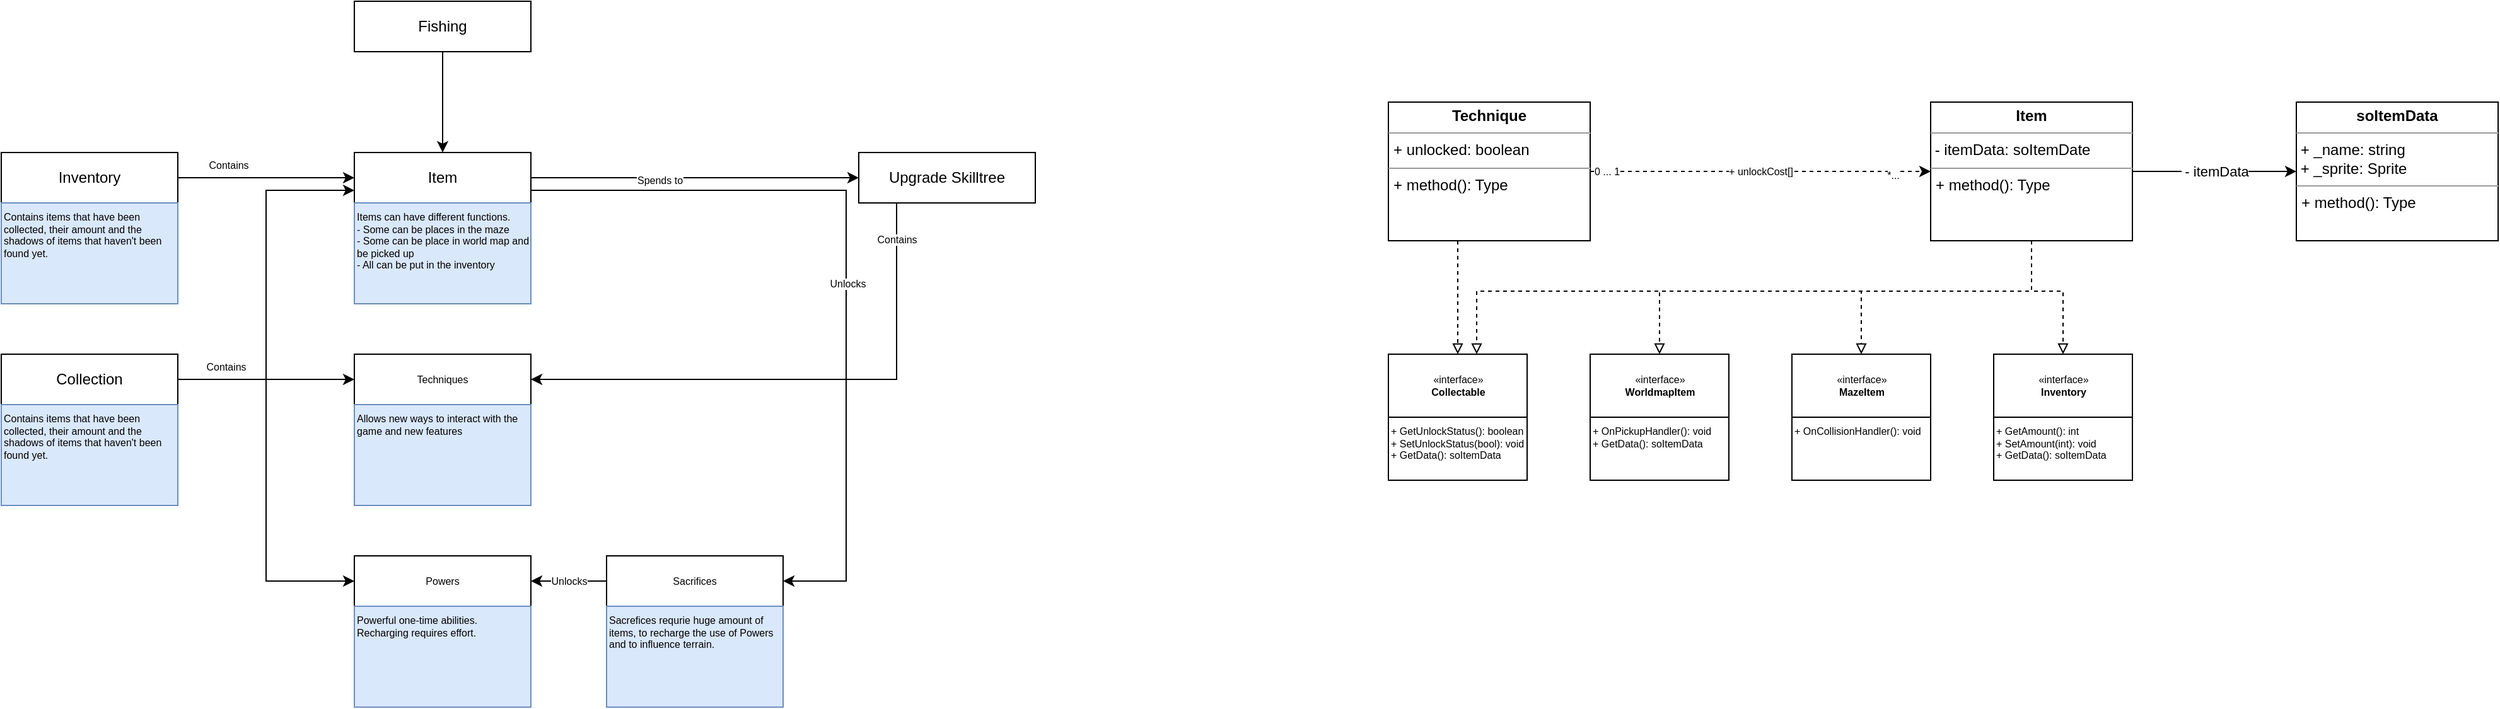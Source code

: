 <mxfile version="21.5.0" type="github">
  <diagram id="px11UpSbY-nVJOwti2Pc" name="Page-1">
    <mxGraphModel dx="575" dy="525" grid="1" gridSize="10" guides="1" tooltips="1" connect="1" arrows="1" fold="1" page="1" pageScale="1" pageWidth="850" pageHeight="1100" math="0" shadow="0">
      <root>
        <mxCell id="0" />
        <mxCell id="1" parent="0" />
        <mxCell id="JakbkevV6Aye5FfJxtAG-15" style="edgeStyle=orthogonalEdgeStyle;rounded=0;orthogonalLoop=1;jettySize=auto;html=1;fontSize=8;" parent="1" source="JakbkevV6Aye5FfJxtAG-8" target="JakbkevV6Aye5FfJxtAG-13" edge="1">
          <mxGeometry relative="1" as="geometry" />
        </mxCell>
        <mxCell id="JakbkevV6Aye5FfJxtAG-16" value="Contains" style="edgeLabel;html=1;align=center;verticalAlign=middle;resizable=0;points=[];fontSize=8;" parent="JakbkevV6Aye5FfJxtAG-15" vertex="1" connectable="0">
          <mxGeometry x="-0.218" y="-1" relative="1" as="geometry">
            <mxPoint x="-15" y="-11" as="offset" />
          </mxGeometry>
        </mxCell>
        <mxCell id="JakbkevV6Aye5FfJxtAG-8" value="Inventory" style="whiteSpace=wrap;html=1;align=center;" parent="1" vertex="1">
          <mxGeometry x="20" y="120" width="140" height="40" as="geometry" />
        </mxCell>
        <mxCell id="JakbkevV6Aye5FfJxtAG-12" value="Contains items that have been collected, their amount and the shadows of items that haven&#39;t been found yet." style="rounded=0;whiteSpace=wrap;html=1;fillColor=#dae8fc;strokeColor=#6c8ebf;align=left;verticalAlign=top;fontSize=8;shadow=0;" parent="1" vertex="1">
          <mxGeometry x="20" y="160" width="140" height="80" as="geometry" />
        </mxCell>
        <mxCell id="JakbkevV6Aye5FfJxtAG-22" style="edgeStyle=orthogonalEdgeStyle;rounded=0;orthogonalLoop=1;jettySize=auto;html=1;fontSize=8;" parent="1" source="JakbkevV6Aye5FfJxtAG-13" target="JakbkevV6Aye5FfJxtAG-21" edge="1">
          <mxGeometry relative="1" as="geometry" />
        </mxCell>
        <mxCell id="JakbkevV6Aye5FfJxtAG-23" value="Spends to" style="edgeLabel;html=1;align=center;verticalAlign=middle;resizable=0;points=[];fontSize=8;" parent="JakbkevV6Aye5FfJxtAG-22" vertex="1" connectable="0">
          <mxGeometry x="-0.218" y="-2" relative="1" as="geometry">
            <mxPoint as="offset" />
          </mxGeometry>
        </mxCell>
        <mxCell id="JakbkevV6Aye5FfJxtAG-13" value="Item" style="whiteSpace=wrap;html=1;align=center;" parent="1" vertex="1">
          <mxGeometry x="300" y="120" width="140" height="40" as="geometry" />
        </mxCell>
        <mxCell id="JakbkevV6Aye5FfJxtAG-18" style="edgeStyle=orthogonalEdgeStyle;rounded=0;orthogonalLoop=1;jettySize=auto;html=1;fontSize=8;" parent="1" source="JakbkevV6Aye5FfJxtAG-17" target="JakbkevV6Aye5FfJxtAG-13" edge="1">
          <mxGeometry relative="1" as="geometry" />
        </mxCell>
        <mxCell id="JakbkevV6Aye5FfJxtAG-17" value="Fishing" style="whiteSpace=wrap;html=1;align=center;" parent="1" vertex="1">
          <mxGeometry x="300" width="140" height="40" as="geometry" />
        </mxCell>
        <mxCell id="JakbkevV6Aye5FfJxtAG-36" style="edgeStyle=orthogonalEdgeStyle;rounded=0;orthogonalLoop=1;jettySize=auto;html=1;entryX=1;entryY=0.5;entryDx=0;entryDy=0;fontSize=8;" parent="1" source="JakbkevV6Aye5FfJxtAG-21" target="JakbkevV6Aye5FfJxtAG-30" edge="1">
          <mxGeometry relative="1" as="geometry">
            <Array as="points">
              <mxPoint x="730" y="300" />
            </Array>
          </mxGeometry>
        </mxCell>
        <mxCell id="JakbkevV6Aye5FfJxtAG-37" value="&lt;div&gt;Contains&lt;/div&gt;" style="edgeLabel;html=1;align=center;verticalAlign=middle;resizable=0;points=[];fontSize=8;" parent="JakbkevV6Aye5FfJxtAG-36" vertex="1" connectable="0">
          <mxGeometry x="-0.865" relative="1" as="geometry">
            <mxPoint as="offset" />
          </mxGeometry>
        </mxCell>
        <mxCell id="JakbkevV6Aye5FfJxtAG-41" style="edgeStyle=orthogonalEdgeStyle;rounded=0;orthogonalLoop=1;jettySize=auto;html=1;entryX=1;entryY=0.5;entryDx=0;entryDy=0;fontSize=8;exitX=1;exitY=0.75;exitDx=0;exitDy=0;" parent="1" source="JakbkevV6Aye5FfJxtAG-13" target="JakbkevV6Aye5FfJxtAG-38" edge="1">
          <mxGeometry x="-0.315" y="-50" relative="1" as="geometry">
            <Array as="points">
              <mxPoint x="690" y="150" />
              <mxPoint x="690" y="460" />
            </Array>
            <mxPoint as="offset" />
          </mxGeometry>
        </mxCell>
        <mxCell id="JakbkevV6Aye5FfJxtAG-42" value="&lt;div&gt;Unlocks&lt;/div&gt;" style="edgeLabel;html=1;align=center;verticalAlign=middle;resizable=0;points=[];fontSize=8;" parent="JakbkevV6Aye5FfJxtAG-41" vertex="1" connectable="0">
          <mxGeometry x="0.062" y="1" relative="1" as="geometry">
            <mxPoint as="offset" />
          </mxGeometry>
        </mxCell>
        <mxCell id="JakbkevV6Aye5FfJxtAG-21" value="&lt;div&gt;Upgrade Skilltree&lt;/div&gt;" style="whiteSpace=wrap;html=1;align=center;" parent="1" vertex="1">
          <mxGeometry x="700" y="120" width="140" height="40" as="geometry" />
        </mxCell>
        <mxCell id="JakbkevV6Aye5FfJxtAG-24" value="&lt;div&gt;Items can have different functions.&lt;/div&gt;&lt;div&gt;- Some can be places in the maze&lt;/div&gt;&lt;div&gt;- Some can be place in world map and be picked up&lt;/div&gt;&lt;div&gt;- All can be put in the inventory&lt;/div&gt;&lt;div&gt;&lt;br&gt;&lt;/div&gt;" style="rounded=0;whiteSpace=wrap;html=1;fillColor=#dae8fc;strokeColor=#6c8ebf;align=left;verticalAlign=top;fontSize=8;shadow=0;" parent="1" vertex="1">
          <mxGeometry x="300" y="160" width="140" height="80" as="geometry" />
        </mxCell>
        <mxCell id="JakbkevV6Aye5FfJxtAG-27" style="edgeStyle=orthogonalEdgeStyle;rounded=0;orthogonalLoop=1;jettySize=auto;html=1;entryX=0;entryY=0.75;entryDx=0;entryDy=0;fontSize=8;" parent="1" source="JakbkevV6Aye5FfJxtAG-25" target="JakbkevV6Aye5FfJxtAG-13" edge="1">
          <mxGeometry relative="1" as="geometry" />
        </mxCell>
        <mxCell id="JakbkevV6Aye5FfJxtAG-29" value="Contains" style="edgeLabel;html=1;align=center;verticalAlign=middle;resizable=0;points=[];fontSize=8;" parent="JakbkevV6Aye5FfJxtAG-27" vertex="1" connectable="0">
          <mxGeometry x="-0.677" y="1" relative="1" as="geometry">
            <mxPoint x="-9" y="-9" as="offset" />
          </mxGeometry>
        </mxCell>
        <mxCell id="JakbkevV6Aye5FfJxtAG-31" style="edgeStyle=orthogonalEdgeStyle;rounded=0;orthogonalLoop=1;jettySize=auto;html=1;fontSize=8;" parent="1" source="JakbkevV6Aye5FfJxtAG-25" target="JakbkevV6Aye5FfJxtAG-30" edge="1">
          <mxGeometry relative="1" as="geometry" />
        </mxCell>
        <mxCell id="JakbkevV6Aye5FfJxtAG-33" style="edgeStyle=orthogonalEdgeStyle;rounded=0;orthogonalLoop=1;jettySize=auto;html=1;fontSize=8;" parent="1" source="JakbkevV6Aye5FfJxtAG-25" target="JakbkevV6Aye5FfJxtAG-32" edge="1">
          <mxGeometry relative="1" as="geometry">
            <Array as="points">
              <mxPoint x="230" y="300" />
              <mxPoint x="230" y="460" />
            </Array>
          </mxGeometry>
        </mxCell>
        <mxCell id="JakbkevV6Aye5FfJxtAG-25" value="Collection" style="whiteSpace=wrap;html=1;align=center;" parent="1" vertex="1">
          <mxGeometry x="20" y="280" width="140" height="40" as="geometry" />
        </mxCell>
        <mxCell id="JakbkevV6Aye5FfJxtAG-26" value="Contains items that have been collected, their amount and the shadows of items that haven&#39;t been found yet." style="rounded=0;whiteSpace=wrap;html=1;fillColor=#dae8fc;strokeColor=#6c8ebf;align=left;verticalAlign=top;fontSize=8;shadow=0;" parent="1" vertex="1">
          <mxGeometry x="20" y="320" width="140" height="80" as="geometry" />
        </mxCell>
        <mxCell id="JakbkevV6Aye5FfJxtAG-30" value="Techniques" style="whiteSpace=wrap;html=1;align=center;rounded=0;shadow=0;sketch=0;fontSize=8;" parent="1" vertex="1">
          <mxGeometry x="300" y="280" width="140" height="40" as="geometry" />
        </mxCell>
        <mxCell id="JakbkevV6Aye5FfJxtAG-32" value="Powers" style="whiteSpace=wrap;html=1;align=center;rounded=0;shadow=0;sketch=0;fontSize=8;" parent="1" vertex="1">
          <mxGeometry x="300" y="440" width="140" height="40" as="geometry" />
        </mxCell>
        <mxCell id="JakbkevV6Aye5FfJxtAG-34" value="Allows new ways to interact with the game and new features" style="rounded=0;whiteSpace=wrap;html=1;fillColor=#dae8fc;strokeColor=#6c8ebf;align=left;verticalAlign=top;fontSize=8;shadow=0;" parent="1" vertex="1">
          <mxGeometry x="300" y="320" width="140" height="80" as="geometry" />
        </mxCell>
        <mxCell id="JakbkevV6Aye5FfJxtAG-35" value="Powerful one-time abilities. Recharging requires effort." style="rounded=0;whiteSpace=wrap;html=1;fillColor=#dae8fc;strokeColor=#6c8ebf;align=left;verticalAlign=top;fontSize=8;shadow=0;" parent="1" vertex="1">
          <mxGeometry x="300" y="480" width="140" height="80" as="geometry" />
        </mxCell>
        <mxCell id="JakbkevV6Aye5FfJxtAG-40" value="Unlocks" style="edgeStyle=orthogonalEdgeStyle;rounded=0;orthogonalLoop=1;jettySize=auto;html=1;fontSize=8;" parent="1" source="JakbkevV6Aye5FfJxtAG-38" target="JakbkevV6Aye5FfJxtAG-32" edge="1">
          <mxGeometry relative="1" as="geometry" />
        </mxCell>
        <mxCell id="JakbkevV6Aye5FfJxtAG-38" value="Sacrifices" style="whiteSpace=wrap;html=1;align=center;rounded=0;shadow=0;sketch=0;fontSize=8;" parent="1" vertex="1">
          <mxGeometry x="500" y="440" width="140" height="40" as="geometry" />
        </mxCell>
        <mxCell id="JakbkevV6Aye5FfJxtAG-39" value="Sacrefices requrie huge amount of items, to recharge the use of Powers and to influence terrain." style="rounded=0;whiteSpace=wrap;html=1;fillColor=#dae8fc;strokeColor=#6c8ebf;align=left;verticalAlign=top;fontSize=8;shadow=0;" parent="1" vertex="1">
          <mxGeometry x="500" y="480" width="140" height="80" as="geometry" />
        </mxCell>
        <mxCell id="JakbkevV6Aye5FfJxtAG-47" value="«interface»&lt;br&gt;&lt;b&gt;Collectable&lt;/b&gt;" style="html=1;rounded=0;shadow=0;sketch=0;fontSize=8;" parent="1" vertex="1">
          <mxGeometry x="1120" y="280" width="110" height="50" as="geometry" />
        </mxCell>
        <mxCell id="JakbkevV6Aye5FfJxtAG-48" value="«interface»&lt;br&gt;&lt;div&gt;&lt;b&gt;WorldmapItem&lt;/b&gt;&lt;/div&gt;" style="html=1;rounded=0;shadow=0;sketch=0;fontSize=8;" parent="1" vertex="1">
          <mxGeometry x="1280" y="280" width="110" height="50" as="geometry" />
        </mxCell>
        <mxCell id="JakbkevV6Aye5FfJxtAG-49" value="«interface»&lt;br&gt;&lt;b&gt;MazeItem&lt;/b&gt;" style="html=1;rounded=0;shadow=0;sketch=0;fontSize=8;" parent="1" vertex="1">
          <mxGeometry x="1440" y="280" width="110" height="50" as="geometry" />
        </mxCell>
        <mxCell id="JakbkevV6Aye5FfJxtAG-50" value="«interface»&lt;br&gt;&lt;div&gt;&lt;b&gt;Inventory&lt;/b&gt;&lt;/div&gt;" style="html=1;rounded=0;shadow=0;sketch=0;fontSize=8;" parent="1" vertex="1">
          <mxGeometry x="1600" y="280" width="110" height="50" as="geometry" />
        </mxCell>
        <mxCell id="JakbkevV6Aye5FfJxtAG-67" value="+ unlockCost[]" style="edgeStyle=orthogonalEdgeStyle;rounded=0;orthogonalLoop=1;jettySize=auto;html=1;entryX=0;entryY=0.5;entryDx=0;entryDy=0;fontSize=8;dashed=1;" parent="1" source="JakbkevV6Aye5FfJxtAG-63" target="JakbkevV6Aye5FfJxtAG-65" edge="1">
          <mxGeometry relative="1" as="geometry" />
        </mxCell>
        <mxCell id="JakbkevV6Aye5FfJxtAG-69" value="*..." style="edgeLabel;html=1;align=center;verticalAlign=middle;resizable=0;points=[];fontSize=8;" parent="JakbkevV6Aye5FfJxtAG-67" vertex="1" connectable="0">
          <mxGeometry x="0.905" y="-3" relative="1" as="geometry">
            <mxPoint x="-17" as="offset" />
          </mxGeometry>
        </mxCell>
        <mxCell id="JakbkevV6Aye5FfJxtAG-70" value="0 ... 1" style="edgeLabel;html=1;align=center;verticalAlign=middle;resizable=0;points=[];fontSize=8;" parent="JakbkevV6Aye5FfJxtAG-67" vertex="1" connectable="0">
          <mxGeometry x="-0.908" relative="1" as="geometry">
            <mxPoint as="offset" />
          </mxGeometry>
        </mxCell>
        <mxCell id="JakbkevV6Aye5FfJxtAG-84" style="edgeStyle=orthogonalEdgeStyle;rounded=0;orthogonalLoop=1;jettySize=auto;html=1;fontSize=8;endArrow=block;endFill=0;dashed=1;" parent="1" source="JakbkevV6Aye5FfJxtAG-63" target="JakbkevV6Aye5FfJxtAG-47" edge="1">
          <mxGeometry relative="1" as="geometry">
            <Array as="points">
              <mxPoint x="1175" y="200" />
              <mxPoint x="1175" y="200" />
            </Array>
          </mxGeometry>
        </mxCell>
        <mxCell id="JakbkevV6Aye5FfJxtAG-63" value="&lt;p style=&quot;margin:0px;margin-top:4px;text-align:center;&quot;&gt;&lt;b&gt;Technique&lt;/b&gt;&lt;br&gt;&lt;/p&gt;&lt;hr size=&quot;1&quot;&gt;&lt;p style=&quot;margin:0px;margin-left:4px;&quot;&gt;+ unlocked: boolean&lt;br&gt;&lt;/p&gt;&lt;hr size=&quot;1&quot;&gt;&lt;p style=&quot;margin:0px;margin-left:4px;&quot;&gt;+ method(): Type&lt;/p&gt;" style="verticalAlign=top;align=left;overflow=fill;fontSize=12;fontFamily=Helvetica;html=1;rounded=0;shadow=0;sketch=0;" parent="1" vertex="1">
          <mxGeometry x="1120" y="80" width="160" height="110" as="geometry" />
        </mxCell>
        <mxCell id="JakbkevV6Aye5FfJxtAG-80" style="edgeStyle=orthogonalEdgeStyle;rounded=0;orthogonalLoop=1;jettySize=auto;html=1;fontSize=8;endArrow=block;endFill=0;dashed=1;" parent="1" source="JakbkevV6Aye5FfJxtAG-65" target="JakbkevV6Aye5FfJxtAG-50" edge="1">
          <mxGeometry relative="1" as="geometry">
            <Array as="points">
              <mxPoint x="1630" y="230" />
              <mxPoint x="1655" y="230" />
            </Array>
          </mxGeometry>
        </mxCell>
        <mxCell id="JakbkevV6Aye5FfJxtAG-81" style="edgeStyle=orthogonalEdgeStyle;rounded=0;orthogonalLoop=1;jettySize=auto;html=1;fontSize=8;endArrow=block;endFill=0;dashed=1;" parent="1" source="JakbkevV6Aye5FfJxtAG-65" target="JakbkevV6Aye5FfJxtAG-49" edge="1">
          <mxGeometry relative="1" as="geometry">
            <Array as="points">
              <mxPoint x="1630" y="230" />
              <mxPoint x="1495" y="230" />
            </Array>
          </mxGeometry>
        </mxCell>
        <mxCell id="JakbkevV6Aye5FfJxtAG-82" style="edgeStyle=orthogonalEdgeStyle;rounded=0;orthogonalLoop=1;jettySize=auto;html=1;fontSize=8;endArrow=block;endFill=0;dashed=1;" parent="1" source="JakbkevV6Aye5FfJxtAG-65" target="JakbkevV6Aye5FfJxtAG-48" edge="1">
          <mxGeometry relative="1" as="geometry">
            <Array as="points">
              <mxPoint x="1630" y="230" />
              <mxPoint x="1335" y="230" />
            </Array>
          </mxGeometry>
        </mxCell>
        <mxCell id="JakbkevV6Aye5FfJxtAG-83" style="edgeStyle=orthogonalEdgeStyle;rounded=0;orthogonalLoop=1;jettySize=auto;html=1;fontSize=8;endArrow=block;endFill=0;dashed=1;" parent="1" source="JakbkevV6Aye5FfJxtAG-65" target="JakbkevV6Aye5FfJxtAG-47" edge="1">
          <mxGeometry relative="1" as="geometry">
            <Array as="points">
              <mxPoint x="1630" y="230" />
              <mxPoint x="1190" y="230" />
            </Array>
          </mxGeometry>
        </mxCell>
        <mxCell id="S1X9wwhsjLXivbRTcDgk-2" value="&amp;nbsp;- itemData" style="edgeStyle=orthogonalEdgeStyle;rounded=0;orthogonalLoop=1;jettySize=auto;html=1;" edge="1" parent="1" source="JakbkevV6Aye5FfJxtAG-65" target="S1X9wwhsjLXivbRTcDgk-1">
          <mxGeometry relative="1" as="geometry" />
        </mxCell>
        <mxCell id="JakbkevV6Aye5FfJxtAG-65" value="&lt;p style=&quot;margin:0px;margin-top:4px;text-align:center;&quot;&gt;&lt;b&gt;Item&lt;/b&gt;&lt;br&gt;&lt;/p&gt;&lt;hr size=&quot;1&quot;&gt;&amp;nbsp;- itemData: soItemDate&lt;br&gt;&lt;hr size=&quot;1&quot;&gt;&lt;p style=&quot;margin:0px;margin-left:4px;&quot;&gt;+ method(): Type&lt;/p&gt;" style="verticalAlign=top;align=left;overflow=fill;fontSize=12;fontFamily=Helvetica;html=1;rounded=0;shadow=0;sketch=0;" parent="1" vertex="1">
          <mxGeometry x="1550" y="80" width="160" height="110" as="geometry" />
        </mxCell>
        <mxCell id="JakbkevV6Aye5FfJxtAG-71" value="&lt;div&gt;+ GetUnlockStatus(): boolean&lt;/div&gt;&lt;div&gt;+ SetUnlockStatus(bool): void&lt;/div&gt;&lt;div&gt;+ GetData(): soItemData&lt;br&gt;&lt;/div&gt;" style="html=1;rounded=0;shadow=0;sketch=0;fontSize=8;verticalAlign=top;align=left;" parent="1" vertex="1">
          <mxGeometry x="1120" y="330" width="110" height="50" as="geometry" />
        </mxCell>
        <mxCell id="JakbkevV6Aye5FfJxtAG-72" value="&lt;div&gt;+ OnPickupHandler(): void&lt;/div&gt;&lt;div&gt;+ GetData(): soItemData&lt;/div&gt;" style="html=1;rounded=0;shadow=0;sketch=0;fontSize=8;verticalAlign=top;align=left;" parent="1" vertex="1">
          <mxGeometry x="1280" y="330" width="110" height="50" as="geometry" />
        </mxCell>
        <mxCell id="JakbkevV6Aye5FfJxtAG-73" value="+ OnCollisionHandler(): void" style="html=1;rounded=0;shadow=0;sketch=0;fontSize=8;verticalAlign=top;align=left;" parent="1" vertex="1">
          <mxGeometry x="1440" y="330" width="110" height="50" as="geometry" />
        </mxCell>
        <mxCell id="JakbkevV6Aye5FfJxtAG-74" value="+ GetAmount(): int&lt;br&gt;&lt;div&gt;+ SetAmount(int): void&lt;/div&gt;&lt;div&gt;+ GetData(): soItemData&lt;/div&gt;" style="html=1;rounded=0;shadow=0;sketch=0;fontSize=8;verticalAlign=top;align=left;" parent="1" vertex="1">
          <mxGeometry x="1600" y="330" width="110" height="50" as="geometry" />
        </mxCell>
        <mxCell id="S1X9wwhsjLXivbRTcDgk-1" value="&lt;p style=&quot;margin:0px;margin-top:4px;text-align:center;&quot;&gt;&lt;b&gt;soItemData&lt;/b&gt;&lt;br&gt;&lt;/p&gt;&lt;hr size=&quot;1&quot;&gt;&lt;div&gt;&amp;nbsp;+ _name: string&lt;/div&gt;&lt;div&gt;&amp;nbsp;+ _sprite: Sprite&lt;br&gt;&lt;/div&gt;&lt;hr size=&quot;1&quot;&gt;&lt;p style=&quot;margin:0px;margin-left:4px;&quot;&gt;+ method(): Type&lt;/p&gt;" style="verticalAlign=top;align=left;overflow=fill;fontSize=12;fontFamily=Helvetica;html=1;rounded=0;shadow=0;sketch=0;" vertex="1" parent="1">
          <mxGeometry x="1840" y="80" width="160" height="110" as="geometry" />
        </mxCell>
      </root>
    </mxGraphModel>
  </diagram>
</mxfile>
